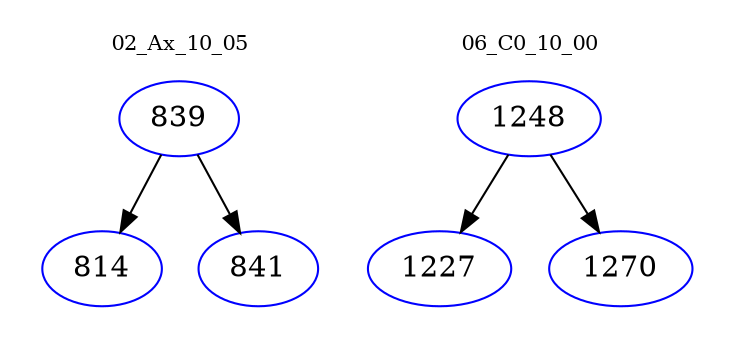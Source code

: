 digraph{
subgraph cluster_0 {
color = white
label = "02_Ax_10_05";
fontsize=10;
T0_839 [label="839", color="blue"]
T0_839 -> T0_814 [color="black"]
T0_814 [label="814", color="blue"]
T0_839 -> T0_841 [color="black"]
T0_841 [label="841", color="blue"]
}
subgraph cluster_1 {
color = white
label = "06_C0_10_00";
fontsize=10;
T1_1248 [label="1248", color="blue"]
T1_1248 -> T1_1227 [color="black"]
T1_1227 [label="1227", color="blue"]
T1_1248 -> T1_1270 [color="black"]
T1_1270 [label="1270", color="blue"]
}
}
